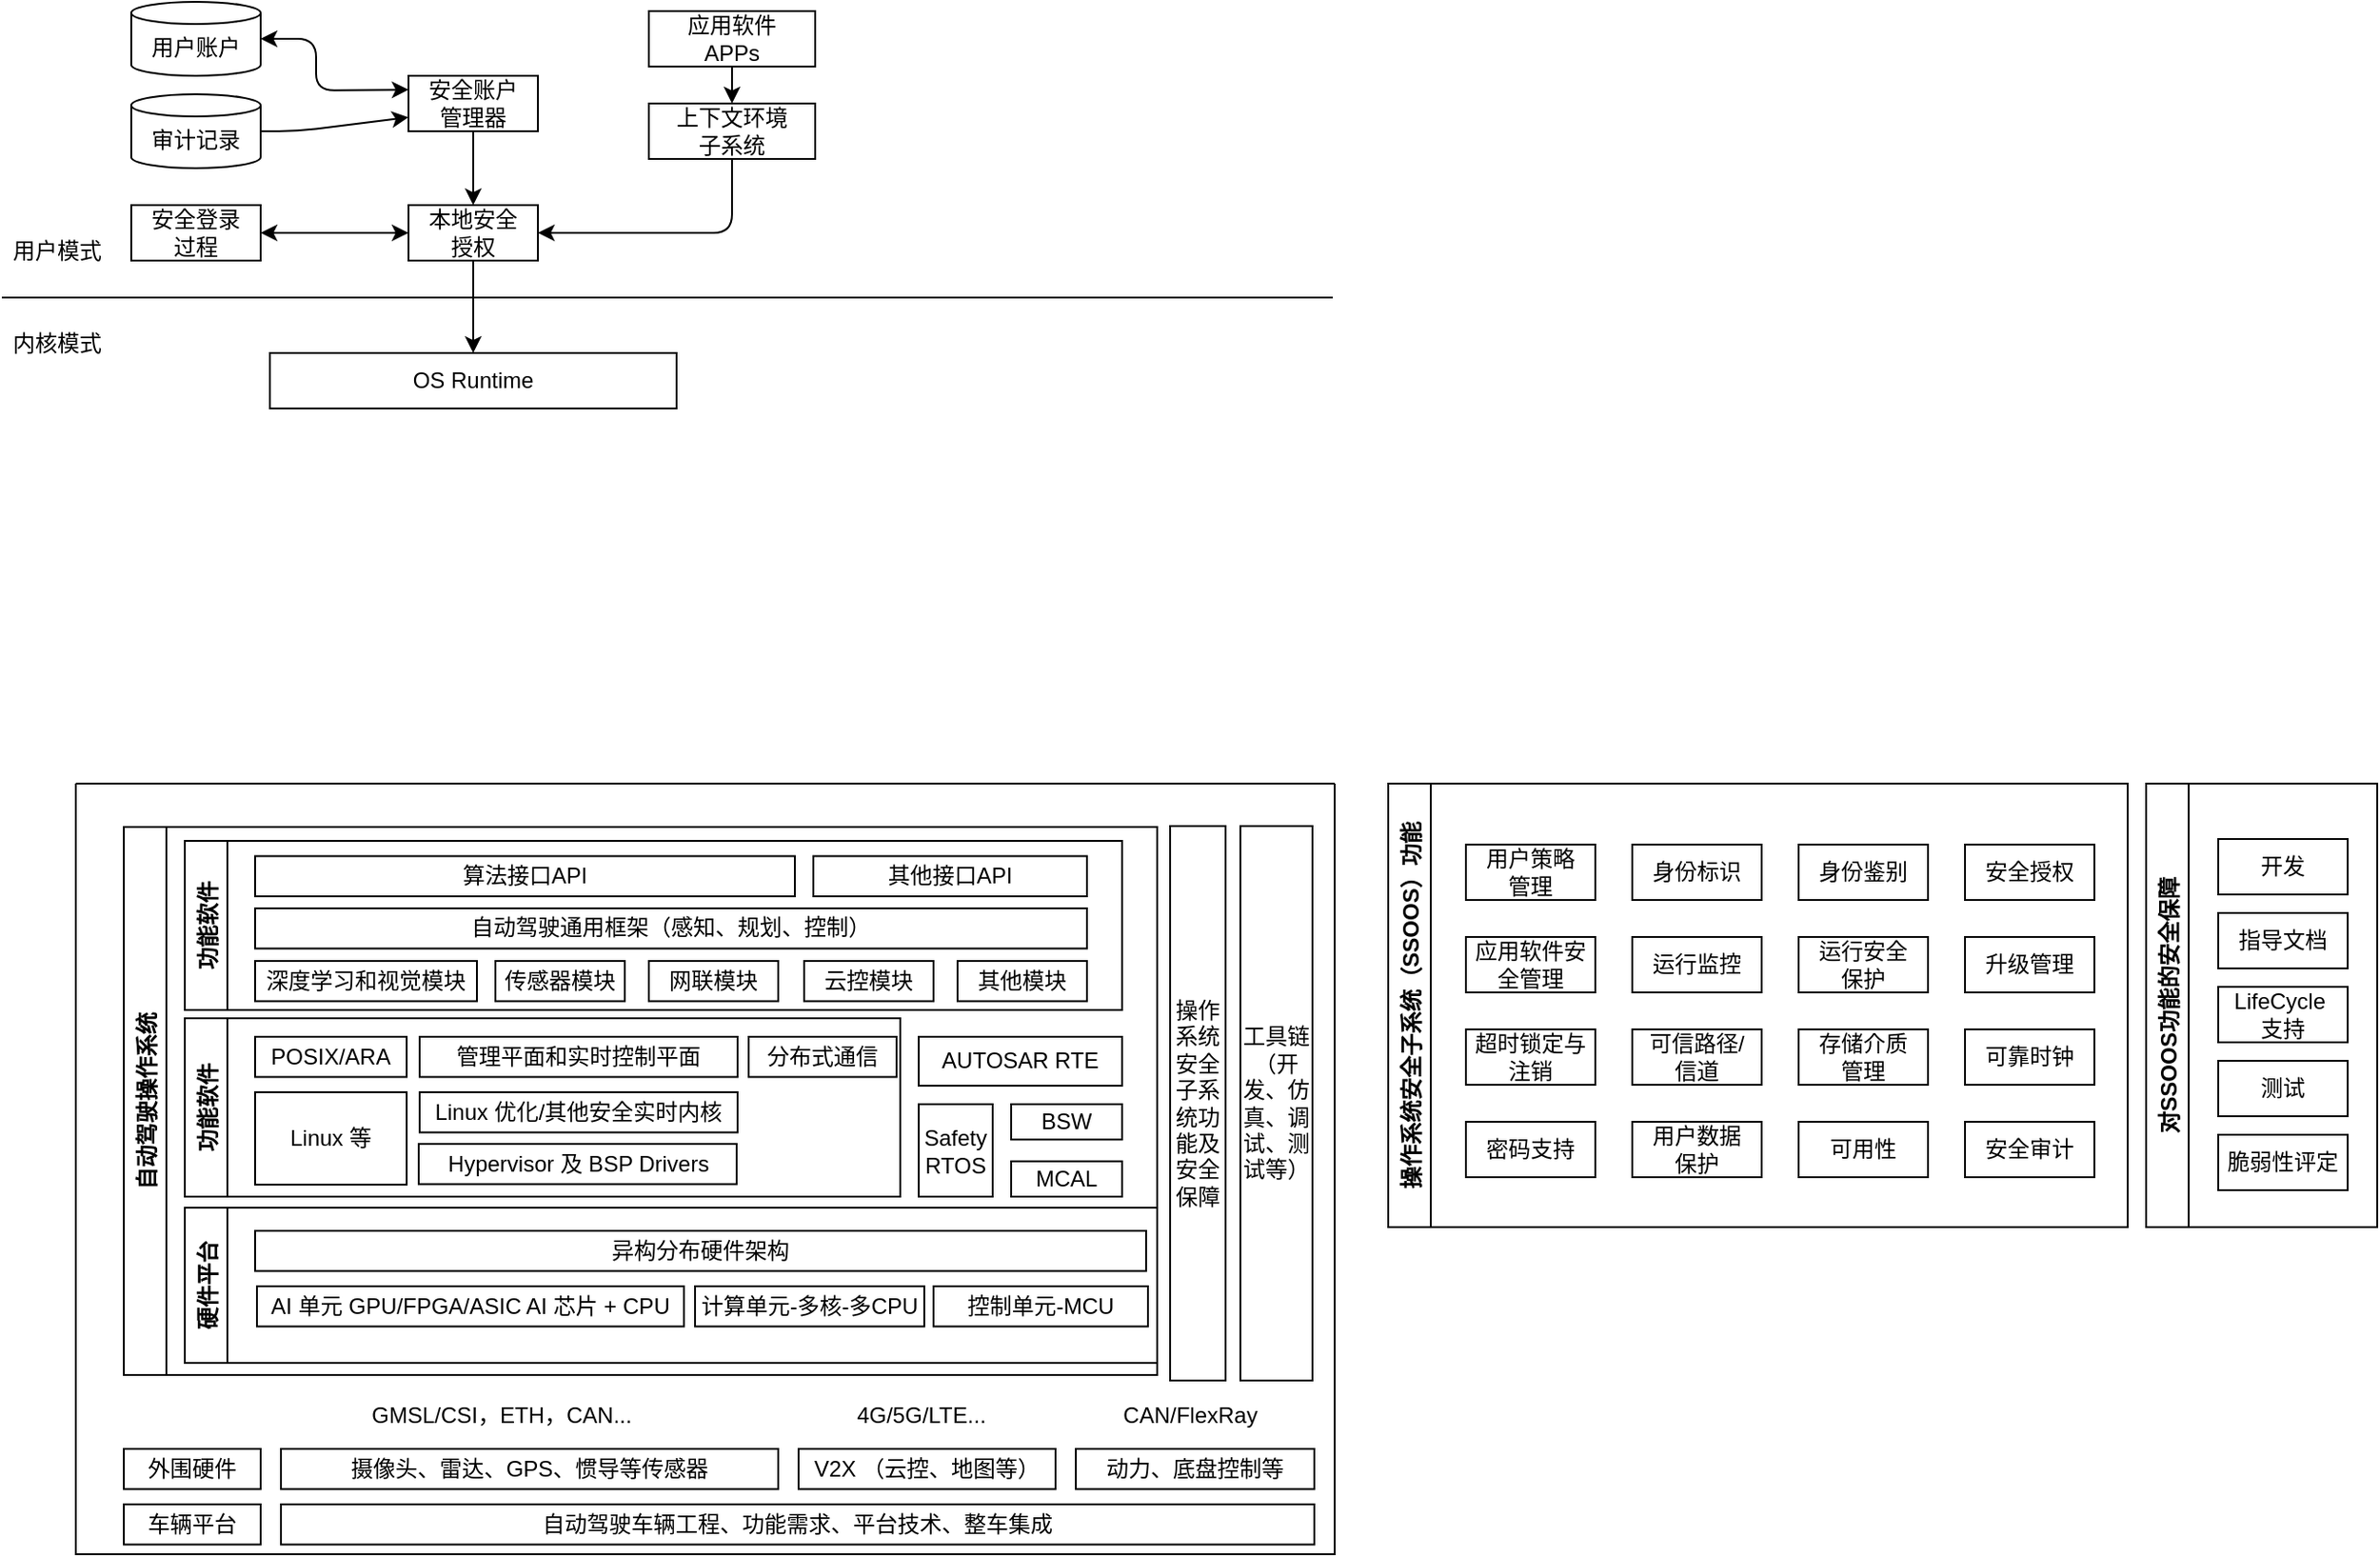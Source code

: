 <mxfile>
    <diagram id="E9JoIXbf6vXz6AtUhc0D" name="Page-1">
        <mxGraphModel dx="898" dy="680" grid="1" gridSize="10" guides="1" tooltips="1" connect="1" arrows="1" fold="1" page="1" pageScale="1" pageWidth="827" pageHeight="1169" math="0" shadow="0">
            <root>
                <mxCell id="0"/>
                <mxCell id="1" parent="0"/>
                <mxCell id="2" value="安全登录&lt;br&gt;过程" style="rounded=0;whiteSpace=wrap;html=1;" vertex="1" parent="1">
                    <mxGeometry x="70" y="410" width="70" height="30" as="geometry"/>
                </mxCell>
                <mxCell id="3" value="用户账户" style="shape=cylinder3;whiteSpace=wrap;html=1;boundedLbl=1;backgroundOutline=1;size=6;" vertex="1" parent="1">
                    <mxGeometry x="70" y="300" width="70" height="40" as="geometry"/>
                </mxCell>
                <mxCell id="15" style="edgeStyle=none;html=1;exitX=1;exitY=0.5;exitDx=0;exitDy=0;exitPerimeter=0;entryX=0;entryY=0.75;entryDx=0;entryDy=0;" edge="1" parent="1" source="4" target="6">
                    <mxGeometry relative="1" as="geometry">
                        <Array as="points">
                            <mxPoint x="160" y="370"/>
                        </Array>
                    </mxGeometry>
                </mxCell>
                <mxCell id="4" value="审计记录" style="shape=cylinder3;whiteSpace=wrap;html=1;boundedLbl=1;backgroundOutline=1;size=6;" vertex="1" parent="1">
                    <mxGeometry x="70" y="350" width="70" height="40" as="geometry"/>
                </mxCell>
                <mxCell id="5" value="" style="endArrow=none;html=1;" edge="1" parent="1">
                    <mxGeometry width="50" height="50" relative="1" as="geometry">
                        <mxPoint y="460" as="sourcePoint"/>
                        <mxPoint x="720" y="460" as="targetPoint"/>
                    </mxGeometry>
                </mxCell>
                <mxCell id="18" style="edgeStyle=none;html=1;exitX=0.5;exitY=1;exitDx=0;exitDy=0;entryX=0.5;entryY=0;entryDx=0;entryDy=0;" edge="1" parent="1" source="6" target="7">
                    <mxGeometry relative="1" as="geometry"/>
                </mxCell>
                <mxCell id="6" value="安全账户&lt;br&gt;管理器" style="rounded=0;whiteSpace=wrap;html=1;" vertex="1" parent="1">
                    <mxGeometry x="220" y="340" width="70" height="30" as="geometry"/>
                </mxCell>
                <mxCell id="19" style="edgeStyle=none;html=1;exitX=0.5;exitY=1;exitDx=0;exitDy=0;" edge="1" parent="1" source="7" target="10">
                    <mxGeometry relative="1" as="geometry"/>
                </mxCell>
                <mxCell id="7" value="本地安全&lt;br&gt;授权" style="rounded=0;whiteSpace=wrap;html=1;" vertex="1" parent="1">
                    <mxGeometry x="220" y="410" width="70" height="30" as="geometry"/>
                </mxCell>
                <mxCell id="16" style="edgeStyle=none;html=1;exitX=0.5;exitY=1;exitDx=0;exitDy=0;entryX=0.5;entryY=0;entryDx=0;entryDy=0;" edge="1" parent="1" source="8" target="9">
                    <mxGeometry relative="1" as="geometry"/>
                </mxCell>
                <mxCell id="8" value="应用软件&lt;br&gt;APPs" style="rounded=0;whiteSpace=wrap;html=1;" vertex="1" parent="1">
                    <mxGeometry x="350" y="305" width="90" height="30" as="geometry"/>
                </mxCell>
                <mxCell id="17" style="edgeStyle=none;html=1;exitX=0.5;exitY=1;exitDx=0;exitDy=0;entryX=1;entryY=0.5;entryDx=0;entryDy=0;" edge="1" parent="1" source="9" target="7">
                    <mxGeometry relative="1" as="geometry">
                        <Array as="points">
                            <mxPoint x="395" y="425"/>
                        </Array>
                    </mxGeometry>
                </mxCell>
                <mxCell id="9" value="上下文环境&lt;br&gt;子系统" style="rounded=0;whiteSpace=wrap;html=1;" vertex="1" parent="1">
                    <mxGeometry x="350" y="355" width="90" height="30" as="geometry"/>
                </mxCell>
                <mxCell id="10" value="OS Runtime" style="rounded=0;whiteSpace=wrap;html=1;" vertex="1" parent="1">
                    <mxGeometry x="145" y="490" width="220" height="30" as="geometry"/>
                </mxCell>
                <mxCell id="11" value="用户模式" style="text;html=1;strokeColor=none;fillColor=none;align=center;verticalAlign=middle;whiteSpace=wrap;rounded=0;" vertex="1" parent="1">
                    <mxGeometry y="420" width="60" height="30" as="geometry"/>
                </mxCell>
                <mxCell id="12" value="内核模式" style="text;html=1;strokeColor=none;fillColor=none;align=center;verticalAlign=middle;whiteSpace=wrap;rounded=0;" vertex="1" parent="1">
                    <mxGeometry y="470" width="60" height="30" as="geometry"/>
                </mxCell>
                <mxCell id="13" value="" style="endArrow=classic;startArrow=classic;html=1;exitX=1;exitY=0.5;exitDx=0;exitDy=0;entryX=0;entryY=0.5;entryDx=0;entryDy=0;" edge="1" parent="1" source="2" target="7">
                    <mxGeometry width="50" height="50" relative="1" as="geometry">
                        <mxPoint x="230" y="360" as="sourcePoint"/>
                        <mxPoint x="280" y="310" as="targetPoint"/>
                    </mxGeometry>
                </mxCell>
                <mxCell id="14" value="" style="endArrow=classic;startArrow=classic;html=1;exitX=1;exitY=0.5;exitDx=0;exitDy=0;exitPerimeter=0;entryX=0;entryY=0.25;entryDx=0;entryDy=0;" edge="1" parent="1" source="3" target="6">
                    <mxGeometry width="50" height="50" relative="1" as="geometry">
                        <mxPoint x="230" y="360" as="sourcePoint"/>
                        <mxPoint x="280" y="310" as="targetPoint"/>
                        <Array as="points">
                            <mxPoint x="170" y="320"/>
                            <mxPoint x="170" y="348"/>
                        </Array>
                    </mxGeometry>
                </mxCell>
                <mxCell id="42" value="操作系统安全子系统（SSOOS）功能" style="swimlane;horizontal=0;" vertex="1" parent="1">
                    <mxGeometry x="750" y="723" width="400" height="240" as="geometry"/>
                </mxCell>
                <mxCell id="20" value="安全审计" style="rounded=0;whiteSpace=wrap;html=1;" vertex="1" parent="42">
                    <mxGeometry x="312" y="183" width="70" height="30" as="geometry"/>
                </mxCell>
                <mxCell id="21" value="密码支持" style="rounded=0;whiteSpace=wrap;html=1;" vertex="1" parent="42">
                    <mxGeometry x="42" y="183" width="70" height="30" as="geometry"/>
                </mxCell>
                <mxCell id="22" value="用户数据&lt;br&gt;保护" style="rounded=0;whiteSpace=wrap;html=1;" vertex="1" parent="42">
                    <mxGeometry x="132" y="183" width="70" height="30" as="geometry"/>
                </mxCell>
                <mxCell id="28" value="可信路径/&lt;br&gt;信道" style="rounded=0;whiteSpace=wrap;html=1;" vertex="1" parent="42">
                    <mxGeometry x="132" y="133" width="70" height="30" as="geometry"/>
                </mxCell>
                <mxCell id="29" value="身份鉴别" style="rounded=0;whiteSpace=wrap;html=1;" vertex="1" parent="42">
                    <mxGeometry x="222" y="33" width="70" height="30" as="geometry"/>
                </mxCell>
                <mxCell id="30" value="身份标识" style="rounded=0;whiteSpace=wrap;html=1;" vertex="1" parent="42">
                    <mxGeometry x="132" y="33" width="70" height="30" as="geometry"/>
                </mxCell>
                <mxCell id="31" value="安全授权" style="rounded=0;whiteSpace=wrap;html=1;" vertex="1" parent="42">
                    <mxGeometry x="312" y="33" width="70" height="30" as="geometry"/>
                </mxCell>
                <mxCell id="32" value="存储介质&lt;br&gt;管理" style="rounded=0;whiteSpace=wrap;html=1;" vertex="1" parent="42">
                    <mxGeometry x="222" y="133" width="70" height="30" as="geometry"/>
                </mxCell>
                <mxCell id="33" value="应用软件安全管理" style="rounded=0;whiteSpace=wrap;html=1;" vertex="1" parent="42">
                    <mxGeometry x="42" y="83" width="70" height="30" as="geometry"/>
                </mxCell>
                <mxCell id="34" value="用户策略&lt;br&gt;管理" style="rounded=0;whiteSpace=wrap;html=1;" vertex="1" parent="42">
                    <mxGeometry x="42" y="33" width="70" height="30" as="geometry"/>
                </mxCell>
                <mxCell id="35" value="运行安全&lt;br&gt;保护" style="rounded=0;whiteSpace=wrap;html=1;" vertex="1" parent="42">
                    <mxGeometry x="222" y="83" width="70" height="30" as="geometry"/>
                </mxCell>
                <mxCell id="36" value="升级管理" style="rounded=0;whiteSpace=wrap;html=1;" vertex="1" parent="42">
                    <mxGeometry x="312" y="83" width="70" height="30" as="geometry"/>
                </mxCell>
                <mxCell id="37" value="超时锁定与注销" style="rounded=0;whiteSpace=wrap;html=1;" vertex="1" parent="42">
                    <mxGeometry x="42" y="133" width="70" height="30" as="geometry"/>
                </mxCell>
                <mxCell id="38" value="运行监控" style="rounded=0;whiteSpace=wrap;html=1;" vertex="1" parent="42">
                    <mxGeometry x="132" y="83" width="70" height="30" as="geometry"/>
                </mxCell>
                <mxCell id="39" value="可靠时钟" style="rounded=0;whiteSpace=wrap;html=1;" vertex="1" parent="42">
                    <mxGeometry x="312" y="133" width="70" height="30" as="geometry"/>
                </mxCell>
                <mxCell id="40" value="可用性" style="rounded=0;whiteSpace=wrap;html=1;" vertex="1" parent="42">
                    <mxGeometry x="222" y="183" width="70" height="30" as="geometry"/>
                </mxCell>
                <mxCell id="43" value="对SSOOS功能的安全保障" style="swimlane;horizontal=0;" vertex="1" parent="1">
                    <mxGeometry x="1160" y="723" width="125" height="240" as="geometry"/>
                </mxCell>
                <mxCell id="45" value="测试" style="rounded=0;whiteSpace=wrap;html=1;" vertex="1" parent="43">
                    <mxGeometry x="39" y="150" width="70" height="30" as="geometry"/>
                </mxCell>
                <mxCell id="46" value="脆弱性评定" style="rounded=0;whiteSpace=wrap;html=1;" vertex="1" parent="43">
                    <mxGeometry x="39" y="190" width="70" height="30" as="geometry"/>
                </mxCell>
                <mxCell id="52" value="指导文档" style="rounded=0;whiteSpace=wrap;html=1;" vertex="1" parent="43">
                    <mxGeometry x="39" y="70" width="70" height="30" as="geometry"/>
                </mxCell>
                <mxCell id="53" value="开发" style="rounded=0;whiteSpace=wrap;html=1;" vertex="1" parent="43">
                    <mxGeometry x="39" y="30" width="70" height="30" as="geometry"/>
                </mxCell>
                <mxCell id="56" value="LifeCycle&amp;nbsp;&lt;br&gt;支持" style="rounded=0;whiteSpace=wrap;html=1;" vertex="1" parent="43">
                    <mxGeometry x="39" y="110" width="70" height="30" as="geometry"/>
                </mxCell>
                <mxCell id="61" value="" style="swimlane;startSize=0;" vertex="1" parent="1">
                    <mxGeometry x="40" y="723" width="681" height="417" as="geometry"/>
                </mxCell>
                <mxCell id="62" value="自动驾驶操作系统" style="swimlane;horizontal=0;" vertex="1" parent="61">
                    <mxGeometry x="26" y="23.5" width="559" height="296.5" as="geometry"/>
                </mxCell>
                <mxCell id="63" value="功能软件" style="swimlane;horizontal=0;" vertex="1" parent="62">
                    <mxGeometry x="33" y="7.5" width="507" height="91.5" as="geometry"/>
                </mxCell>
                <mxCell id="64" value="算法接口API" style="rounded=0;whiteSpace=wrap;html=1;" vertex="1" parent="63">
                    <mxGeometry x="38" y="8.25" width="292" height="21.75" as="geometry"/>
                </mxCell>
                <mxCell id="65" value="其他接口API" style="rounded=0;whiteSpace=wrap;html=1;" vertex="1" parent="63">
                    <mxGeometry x="340" y="8.25" width="148" height="21.75" as="geometry"/>
                </mxCell>
                <mxCell id="66" value="自动驾驶通用框架（感知、规划、控制）" style="rounded=0;whiteSpace=wrap;html=1;" vertex="1" parent="63">
                    <mxGeometry x="38" y="36.5" width="450" height="21.75" as="geometry"/>
                </mxCell>
                <mxCell id="67" value="深度学习和视觉模块" style="rounded=0;whiteSpace=wrap;html=1;" vertex="1" parent="63">
                    <mxGeometry x="38" y="65" width="120" height="21.75" as="geometry"/>
                </mxCell>
                <mxCell id="68" value="传感器模块" style="rounded=0;whiteSpace=wrap;html=1;" vertex="1" parent="63">
                    <mxGeometry x="168" y="65" width="70" height="21.75" as="geometry"/>
                </mxCell>
                <mxCell id="69" value="网联模块" style="rounded=0;whiteSpace=wrap;html=1;" vertex="1" parent="63">
                    <mxGeometry x="251" y="65" width="70" height="21.75" as="geometry"/>
                </mxCell>
                <mxCell id="70" value="云控模块" style="rounded=0;whiteSpace=wrap;html=1;" vertex="1" parent="63">
                    <mxGeometry x="335" y="65" width="70" height="21.75" as="geometry"/>
                </mxCell>
                <mxCell id="71" value="其他模块" style="rounded=0;whiteSpace=wrap;html=1;" vertex="1" parent="63">
                    <mxGeometry x="418" y="65" width="70" height="21.75" as="geometry"/>
                </mxCell>
                <mxCell id="72" value="功能软件" style="swimlane;horizontal=0;" vertex="1" parent="62">
                    <mxGeometry x="33" y="103.5" width="387" height="96.5" as="geometry"/>
                </mxCell>
                <mxCell id="73" value="POSIX/ARA" style="rounded=0;whiteSpace=wrap;html=1;" vertex="1" parent="72">
                    <mxGeometry x="38" y="10" width="82" height="21.75" as="geometry"/>
                </mxCell>
                <mxCell id="74" value="管理平面和实时控制平面" style="rounded=0;whiteSpace=wrap;html=1;" vertex="1" parent="72">
                    <mxGeometry x="127" y="10" width="172" height="21.75" as="geometry"/>
                </mxCell>
                <mxCell id="75" value="分布式通信" style="rounded=0;whiteSpace=wrap;html=1;" vertex="1" parent="72">
                    <mxGeometry x="305" y="10" width="80" height="21.75" as="geometry"/>
                </mxCell>
                <mxCell id="76" value="Linux 等" style="rounded=0;whiteSpace=wrap;html=1;" vertex="1" parent="72">
                    <mxGeometry x="38" y="40" width="82" height="50" as="geometry"/>
                </mxCell>
                <mxCell id="77" value="Linux 优化/其他安全实时内核" style="rounded=0;whiteSpace=wrap;html=1;" vertex="1" parent="72">
                    <mxGeometry x="127" y="40" width="172" height="21.75" as="geometry"/>
                </mxCell>
                <mxCell id="78" value="Hypervisor 及 BSP Drivers" style="rounded=0;whiteSpace=wrap;html=1;" vertex="1" parent="72">
                    <mxGeometry x="126.5" y="68" width="172" height="21.75" as="geometry"/>
                </mxCell>
                <mxCell id="79" value="AUTOSAR RTE" style="rounded=0;whiteSpace=wrap;html=1;" vertex="1" parent="62">
                    <mxGeometry x="430" y="113.5" width="110" height="26.5" as="geometry"/>
                </mxCell>
                <mxCell id="80" value="Safety RTOS" style="rounded=0;whiteSpace=wrap;html=1;" vertex="1" parent="62">
                    <mxGeometry x="430" y="150" width="40" height="50" as="geometry"/>
                </mxCell>
                <mxCell id="81" value="BSW" style="rounded=0;whiteSpace=wrap;html=1;" vertex="1" parent="62">
                    <mxGeometry x="480" y="150" width="60" height="19.12" as="geometry"/>
                </mxCell>
                <mxCell id="82" value="MCAL" style="rounded=0;whiteSpace=wrap;html=1;" vertex="1" parent="62">
                    <mxGeometry x="480" y="180.88" width="60" height="19.12" as="geometry"/>
                </mxCell>
                <mxCell id="83" value="硬件平台" style="swimlane;horizontal=0;" vertex="1" parent="62">
                    <mxGeometry x="33" y="206" width="526" height="84" as="geometry"/>
                </mxCell>
                <mxCell id="84" value="异构分布硬件架构" style="rounded=0;whiteSpace=wrap;html=1;" vertex="1" parent="83">
                    <mxGeometry x="38" y="12.5" width="482" height="21.75" as="geometry"/>
                </mxCell>
                <mxCell id="85" value="AI 单元 GPU/FPGA/ASIC AI 芯片 + CPU" style="rounded=0;whiteSpace=wrap;html=1;" vertex="1" parent="83">
                    <mxGeometry x="39" y="42.5" width="231" height="21.75" as="geometry"/>
                </mxCell>
                <mxCell id="86" value="计算单元-多核-多CPU" style="rounded=0;whiteSpace=wrap;html=1;" vertex="1" parent="83">
                    <mxGeometry x="276" y="42.5" width="124" height="21.75" as="geometry"/>
                </mxCell>
                <mxCell id="87" value="控制单元-MCU" style="rounded=0;whiteSpace=wrap;html=1;" vertex="1" parent="83">
                    <mxGeometry x="405" y="42.5" width="116" height="21.75" as="geometry"/>
                </mxCell>
                <mxCell id="88" value="工具链（开发、仿真、调试、测试等）" style="rounded=0;whiteSpace=wrap;html=1;" vertex="1" parent="61">
                    <mxGeometry x="630" y="23" width="39" height="300" as="geometry"/>
                </mxCell>
                <mxCell id="89" value="操作系统安全子系统功能及安全保障" style="rounded=0;whiteSpace=wrap;html=1;" vertex="1" parent="61">
                    <mxGeometry x="592" y="23" width="30" height="300" as="geometry"/>
                </mxCell>
                <mxCell id="90" value="车辆平台" style="rounded=0;whiteSpace=wrap;html=1;" vertex="1" parent="61">
                    <mxGeometry x="26" y="390" width="74" height="21.75" as="geometry"/>
                </mxCell>
                <mxCell id="91" value="外围硬件" style="rounded=0;whiteSpace=wrap;html=1;" vertex="1" parent="61">
                    <mxGeometry x="26" y="360" width="74" height="21.75" as="geometry"/>
                </mxCell>
                <mxCell id="92" value="摄像头、雷达、GPS、惯导等传感器" style="rounded=0;whiteSpace=wrap;html=1;" vertex="1" parent="61">
                    <mxGeometry x="111" y="360" width="269" height="21.75" as="geometry"/>
                </mxCell>
                <mxCell id="93" value="V2X （云控、地图等）" style="rounded=0;whiteSpace=wrap;html=1;" vertex="1" parent="61">
                    <mxGeometry x="391" y="360" width="139" height="21.75" as="geometry"/>
                </mxCell>
                <mxCell id="94" value="动力、底盘控制等" style="rounded=0;whiteSpace=wrap;html=1;" vertex="1" parent="61">
                    <mxGeometry x="541" y="360" width="129" height="21.75" as="geometry"/>
                </mxCell>
                <mxCell id="95" value="自动驾驶车辆工程、功能需求、平台技术、整车集成" style="rounded=0;whiteSpace=wrap;html=1;" vertex="1" parent="61">
                    <mxGeometry x="111" y="390" width="559" height="21.75" as="geometry"/>
                </mxCell>
                <mxCell id="96" value="GMSL/CSI，ETH，CAN..." style="text;html=1;strokeColor=none;fillColor=none;align=center;verticalAlign=middle;whiteSpace=wrap;rounded=0;" vertex="1" parent="61">
                    <mxGeometry x="141" y="327" width="179" height="30" as="geometry"/>
                </mxCell>
                <mxCell id="97" value="4G/5G/LTE..." style="text;html=1;strokeColor=none;fillColor=none;align=center;verticalAlign=middle;whiteSpace=wrap;rounded=0;" vertex="1" parent="61">
                    <mxGeometry x="368" y="327" width="179" height="30" as="geometry"/>
                </mxCell>
                <mxCell id="98" value="CAN/FlexRay" style="text;html=1;strokeColor=none;fillColor=none;align=center;verticalAlign=middle;whiteSpace=wrap;rounded=0;" vertex="1" parent="61">
                    <mxGeometry x="543" y="327" width="120" height="30" as="geometry"/>
                </mxCell>
            </root>
        </mxGraphModel>
    </diagram>
</mxfile>